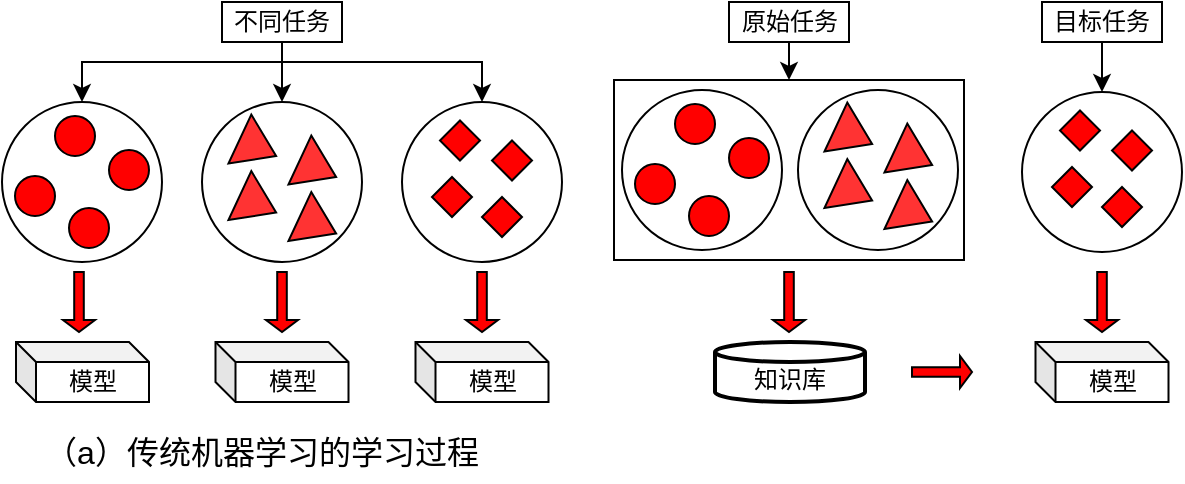 <mxfile version="23.1.7" type="github">
  <diagram name="第 1 页" id="_XbAmeb6i6jMnhbbcmUG">
    <mxGraphModel dx="724" dy="396" grid="1" gridSize="10" guides="1" tooltips="1" connect="1" arrows="1" fold="1" page="1" pageScale="1" pageWidth="827" pageHeight="1169" math="0" shadow="0">
      <root>
        <mxCell id="0" />
        <mxCell id="1" parent="0" />
        <mxCell id="0EOOm2tPZXN1vuOqis5f-53" value="" style="rounded=0;whiteSpace=wrap;html=1;" vertex="1" parent="1">
          <mxGeometry x="446" y="199" width="175" height="90" as="geometry" />
        </mxCell>
        <mxCell id="0EOOm2tPZXN1vuOqis5f-1" value="" style="ellipse;whiteSpace=wrap;html=1;aspect=fixed;" vertex="1" parent="1">
          <mxGeometry x="140" y="210" width="80" height="80" as="geometry" />
        </mxCell>
        <mxCell id="0EOOm2tPZXN1vuOqis5f-2" value="" style="ellipse;whiteSpace=wrap;html=1;aspect=fixed;fillStyle=auto;fillColor=#FF0000;" vertex="1" parent="1">
          <mxGeometry x="166.5" y="217" width="20" height="20" as="geometry" />
        </mxCell>
        <mxCell id="0EOOm2tPZXN1vuOqis5f-3" value="" style="ellipse;whiteSpace=wrap;html=1;aspect=fixed;fillStyle=auto;fillColor=#FF0000;" vertex="1" parent="1">
          <mxGeometry x="146.5" y="247" width="20" height="20" as="geometry" />
        </mxCell>
        <mxCell id="0EOOm2tPZXN1vuOqis5f-4" value="" style="ellipse;whiteSpace=wrap;html=1;aspect=fixed;fillStyle=auto;fillColor=#FF0000;" vertex="1" parent="1">
          <mxGeometry x="193.5" y="234" width="20" height="20" as="geometry" />
        </mxCell>
        <mxCell id="0EOOm2tPZXN1vuOqis5f-6" value="" style="ellipse;whiteSpace=wrap;html=1;aspect=fixed;fillStyle=auto;fillColor=#FF0000;" vertex="1" parent="1">
          <mxGeometry x="173.5" y="263" width="20" height="20" as="geometry" />
        </mxCell>
        <mxCell id="0EOOm2tPZXN1vuOqis5f-7" value="" style="ellipse;whiteSpace=wrap;html=1;aspect=fixed;" vertex="1" parent="1">
          <mxGeometry x="240" y="210" width="80" height="80" as="geometry" />
        </mxCell>
        <mxCell id="0EOOm2tPZXN1vuOqis5f-12" value="" style="triangle;whiteSpace=wrap;html=1;rotation=25;fillColor=#FF3333;container=0;" vertex="1" parent="1">
          <mxGeometry x="258" y="219.25" width="20" height="27" as="geometry" />
        </mxCell>
        <mxCell id="0EOOm2tPZXN1vuOqis5f-13" value="" style="triangle;whiteSpace=wrap;html=1;rotation=25;fillColor=#FF3333;container=0;" vertex="1" parent="1">
          <mxGeometry x="288" y="229.75" width="20" height="27" as="geometry" />
        </mxCell>
        <mxCell id="0EOOm2tPZXN1vuOqis5f-14" value="" style="triangle;whiteSpace=wrap;html=1;rotation=25;fillColor=#FF3333;container=0;" vertex="1" parent="1">
          <mxGeometry x="258" y="247.5" width="20" height="27" as="geometry" />
        </mxCell>
        <mxCell id="0EOOm2tPZXN1vuOqis5f-15" value="" style="triangle;whiteSpace=wrap;html=1;rotation=25;fillColor=#FF3333;container=0;" vertex="1" parent="1">
          <mxGeometry x="288" y="258" width="20" height="27" as="geometry" />
        </mxCell>
        <mxCell id="0EOOm2tPZXN1vuOqis5f-18" value="" style="ellipse;whiteSpace=wrap;html=1;aspect=fixed;" vertex="1" parent="1">
          <mxGeometry x="340" y="210" width="80" height="80" as="geometry" />
        </mxCell>
        <mxCell id="0EOOm2tPZXN1vuOqis5f-19" value="" style="rhombus;whiteSpace=wrap;html=1;fillColor=#FF0000;" vertex="1" parent="1">
          <mxGeometry x="359" y="219.25" width="20" height="20" as="geometry" />
        </mxCell>
        <mxCell id="0EOOm2tPZXN1vuOqis5f-23" value="" style="rhombus;whiteSpace=wrap;html=1;fillColor=#FF0000;" vertex="1" parent="1">
          <mxGeometry x="385" y="229.25" width="20" height="20" as="geometry" />
        </mxCell>
        <mxCell id="0EOOm2tPZXN1vuOqis5f-24" value="" style="rhombus;whiteSpace=wrap;html=1;fillColor=#FF0000;" vertex="1" parent="1">
          <mxGeometry x="355" y="247.5" width="20" height="20" as="geometry" />
        </mxCell>
        <mxCell id="0EOOm2tPZXN1vuOqis5f-25" value="" style="rhombus;whiteSpace=wrap;html=1;fillColor=#FF0000;" vertex="1" parent="1">
          <mxGeometry x="380" y="257.5" width="20" height="20" as="geometry" />
        </mxCell>
        <mxCell id="0EOOm2tPZXN1vuOqis5f-27" style="edgeStyle=orthogonalEdgeStyle;rounded=0;orthogonalLoop=1;jettySize=auto;html=1;exitX=0.5;exitY=1;exitDx=0;exitDy=0;entryX=0.5;entryY=0;entryDx=0;entryDy=0;" edge="1" parent="1" source="0EOOm2tPZXN1vuOqis5f-26" target="0EOOm2tPZXN1vuOqis5f-1">
          <mxGeometry relative="1" as="geometry">
            <Array as="points">
              <mxPoint x="180" y="190" />
            </Array>
          </mxGeometry>
        </mxCell>
        <mxCell id="0EOOm2tPZXN1vuOqis5f-28" style="edgeStyle=orthogonalEdgeStyle;rounded=0;orthogonalLoop=1;jettySize=auto;html=1;exitX=0.5;exitY=1;exitDx=0;exitDy=0;entryX=0.5;entryY=0;entryDx=0;entryDy=0;" edge="1" parent="1" source="0EOOm2tPZXN1vuOqis5f-26" target="0EOOm2tPZXN1vuOqis5f-7">
          <mxGeometry relative="1" as="geometry" />
        </mxCell>
        <mxCell id="0EOOm2tPZXN1vuOqis5f-29" style="edgeStyle=orthogonalEdgeStyle;rounded=0;orthogonalLoop=1;jettySize=auto;html=1;exitX=0.5;exitY=1;exitDx=0;exitDy=0;entryX=0.5;entryY=0;entryDx=0;entryDy=0;" edge="1" parent="1" source="0EOOm2tPZXN1vuOqis5f-26" target="0EOOm2tPZXN1vuOqis5f-18">
          <mxGeometry relative="1" as="geometry">
            <Array as="points">
              <mxPoint x="280" y="190" />
              <mxPoint x="380" y="190" />
            </Array>
          </mxGeometry>
        </mxCell>
        <mxCell id="0EOOm2tPZXN1vuOqis5f-26" value="不同任务" style="rounded=0;whiteSpace=wrap;html=1;" vertex="1" parent="1">
          <mxGeometry x="250" y="160" width="60" height="20" as="geometry" />
        </mxCell>
        <mxCell id="0EOOm2tPZXN1vuOqis5f-31" value="" style="shape=singleArrow;direction=south;whiteSpace=wrap;html=1;fillColor=#FF0000;" vertex="1" parent="1">
          <mxGeometry x="170.5" y="295" width="16" height="30" as="geometry" />
        </mxCell>
        <mxCell id="0EOOm2tPZXN1vuOqis5f-32" value="" style="shape=singleArrow;direction=south;whiteSpace=wrap;html=1;fillColor=#FF0000;" vertex="1" parent="1">
          <mxGeometry x="272" y="295" width="16" height="30" as="geometry" />
        </mxCell>
        <mxCell id="0EOOm2tPZXN1vuOqis5f-33" value="" style="shape=singleArrow;direction=south;whiteSpace=wrap;html=1;fillColor=#FF0000;" vertex="1" parent="1">
          <mxGeometry x="372" y="295" width="16" height="30" as="geometry" />
        </mxCell>
        <mxCell id="0EOOm2tPZXN1vuOqis5f-34" value="模型" style="shape=cube;whiteSpace=wrap;html=1;boundedLbl=1;backgroundOutline=1;darkOpacity=0.05;darkOpacity2=0.1;size=10;" vertex="1" parent="1">
          <mxGeometry x="147" y="330" width="66.5" height="30" as="geometry" />
        </mxCell>
        <mxCell id="0EOOm2tPZXN1vuOqis5f-35" value="模型" style="shape=cube;whiteSpace=wrap;html=1;boundedLbl=1;backgroundOutline=1;darkOpacity=0.05;darkOpacity2=0.1;size=10;" vertex="1" parent="1">
          <mxGeometry x="246.75" y="330" width="66.5" height="30" as="geometry" />
        </mxCell>
        <mxCell id="0EOOm2tPZXN1vuOqis5f-36" value="模型" style="shape=cube;whiteSpace=wrap;html=1;boundedLbl=1;backgroundOutline=1;darkOpacity=0.05;darkOpacity2=0.1;size=10;" vertex="1" parent="1">
          <mxGeometry x="346.75" y="330" width="66.5" height="30" as="geometry" />
        </mxCell>
        <mxCell id="0EOOm2tPZXN1vuOqis5f-37" value="&lt;font style=&quot;font-size: 16px;&quot;&gt;（a）传统机器学习的学习过程&lt;/font&gt;" style="text;html=1;align=center;verticalAlign=middle;whiteSpace=wrap;rounded=0;" vertex="1" parent="1">
          <mxGeometry x="150" y="370" width="240" height="30" as="geometry" />
        </mxCell>
        <mxCell id="0EOOm2tPZXN1vuOqis5f-38" value="" style="ellipse;whiteSpace=wrap;html=1;aspect=fixed;" vertex="1" parent="1">
          <mxGeometry x="450" y="204" width="80" height="80" as="geometry" />
        </mxCell>
        <mxCell id="0EOOm2tPZXN1vuOqis5f-39" value="" style="ellipse;whiteSpace=wrap;html=1;aspect=fixed;fillStyle=auto;fillColor=#FF0000;" vertex="1" parent="1">
          <mxGeometry x="476.5" y="211" width="20" height="20" as="geometry" />
        </mxCell>
        <mxCell id="0EOOm2tPZXN1vuOqis5f-40" value="" style="ellipse;whiteSpace=wrap;html=1;aspect=fixed;fillStyle=auto;fillColor=#FF0000;" vertex="1" parent="1">
          <mxGeometry x="456.5" y="241" width="20" height="20" as="geometry" />
        </mxCell>
        <mxCell id="0EOOm2tPZXN1vuOqis5f-41" value="" style="ellipse;whiteSpace=wrap;html=1;aspect=fixed;fillStyle=auto;fillColor=#FF0000;" vertex="1" parent="1">
          <mxGeometry x="503.5" y="228" width="20" height="20" as="geometry" />
        </mxCell>
        <mxCell id="0EOOm2tPZXN1vuOqis5f-42" value="" style="ellipse;whiteSpace=wrap;html=1;aspect=fixed;fillStyle=auto;fillColor=#FF0000;" vertex="1" parent="1">
          <mxGeometry x="483.5" y="257" width="20" height="20" as="geometry" />
        </mxCell>
        <mxCell id="0EOOm2tPZXN1vuOqis5f-43" value="" style="ellipse;whiteSpace=wrap;html=1;aspect=fixed;" vertex="1" parent="1">
          <mxGeometry x="538" y="204" width="80" height="80" as="geometry" />
        </mxCell>
        <mxCell id="0EOOm2tPZXN1vuOqis5f-44" value="" style="triangle;whiteSpace=wrap;html=1;rotation=25;fillColor=#FF3333;container=0;" vertex="1" parent="1">
          <mxGeometry x="556" y="213.25" width="20" height="27" as="geometry" />
        </mxCell>
        <mxCell id="0EOOm2tPZXN1vuOqis5f-45" value="" style="triangle;whiteSpace=wrap;html=1;rotation=25;fillColor=#FF3333;container=0;" vertex="1" parent="1">
          <mxGeometry x="586" y="223.75" width="20" height="27" as="geometry" />
        </mxCell>
        <mxCell id="0EOOm2tPZXN1vuOqis5f-46" value="" style="triangle;whiteSpace=wrap;html=1;rotation=25;fillColor=#FF3333;container=0;" vertex="1" parent="1">
          <mxGeometry x="556" y="241.5" width="20" height="27" as="geometry" />
        </mxCell>
        <mxCell id="0EOOm2tPZXN1vuOqis5f-47" value="" style="triangle;whiteSpace=wrap;html=1;rotation=25;fillColor=#FF3333;container=0;" vertex="1" parent="1">
          <mxGeometry x="586" y="252" width="20" height="27" as="geometry" />
        </mxCell>
        <mxCell id="0EOOm2tPZXN1vuOqis5f-48" value="" style="ellipse;whiteSpace=wrap;html=1;aspect=fixed;" vertex="1" parent="1">
          <mxGeometry x="650" y="205" width="80" height="80" as="geometry" />
        </mxCell>
        <mxCell id="0EOOm2tPZXN1vuOqis5f-49" value="" style="rhombus;whiteSpace=wrap;html=1;fillColor=#FF0000;" vertex="1" parent="1">
          <mxGeometry x="669" y="214.25" width="20" height="20" as="geometry" />
        </mxCell>
        <mxCell id="0EOOm2tPZXN1vuOqis5f-50" value="" style="rhombus;whiteSpace=wrap;html=1;fillColor=#FF0000;" vertex="1" parent="1">
          <mxGeometry x="695" y="224.25" width="20" height="20" as="geometry" />
        </mxCell>
        <mxCell id="0EOOm2tPZXN1vuOqis5f-51" value="" style="rhombus;whiteSpace=wrap;html=1;fillColor=#FF0000;" vertex="1" parent="1">
          <mxGeometry x="665" y="242.5" width="20" height="20" as="geometry" />
        </mxCell>
        <mxCell id="0EOOm2tPZXN1vuOqis5f-52" value="" style="rhombus;whiteSpace=wrap;html=1;fillColor=#FF0000;" vertex="1" parent="1">
          <mxGeometry x="690" y="252.5" width="20" height="20" as="geometry" />
        </mxCell>
        <mxCell id="0EOOm2tPZXN1vuOqis5f-58" style="edgeStyle=orthogonalEdgeStyle;rounded=0;orthogonalLoop=1;jettySize=auto;html=1;exitX=0.5;exitY=1;exitDx=0;exitDy=0;entryX=0.5;entryY=0;entryDx=0;entryDy=0;" edge="1" parent="1" source="0EOOm2tPZXN1vuOqis5f-55" target="0EOOm2tPZXN1vuOqis5f-53">
          <mxGeometry relative="1" as="geometry" />
        </mxCell>
        <mxCell id="0EOOm2tPZXN1vuOqis5f-55" value="原始任务" style="rounded=0;whiteSpace=wrap;html=1;" vertex="1" parent="1">
          <mxGeometry x="503.5" y="160" width="60" height="20" as="geometry" />
        </mxCell>
        <mxCell id="0EOOm2tPZXN1vuOqis5f-59" style="edgeStyle=orthogonalEdgeStyle;rounded=0;orthogonalLoop=1;jettySize=auto;html=1;exitX=0.5;exitY=1;exitDx=0;exitDy=0;entryX=0.5;entryY=0;entryDx=0;entryDy=0;" edge="1" parent="1" source="0EOOm2tPZXN1vuOqis5f-57" target="0EOOm2tPZXN1vuOqis5f-48">
          <mxGeometry relative="1" as="geometry" />
        </mxCell>
        <mxCell id="0EOOm2tPZXN1vuOqis5f-57" value="目标任务" style="rounded=0;whiteSpace=wrap;html=1;" vertex="1" parent="1">
          <mxGeometry x="660" y="160" width="60" height="20" as="geometry" />
        </mxCell>
        <mxCell id="0EOOm2tPZXN1vuOqis5f-60" value="" style="shape=singleArrow;direction=south;whiteSpace=wrap;html=1;fillColor=#FF0000;" vertex="1" parent="1">
          <mxGeometry x="525.5" y="295" width="16" height="30" as="geometry" />
        </mxCell>
        <mxCell id="0EOOm2tPZXN1vuOqis5f-62" value="" style="strokeWidth=2;html=1;shape=mxgraph.flowchart.database;whiteSpace=wrap;" vertex="1" parent="1">
          <mxGeometry x="496.5" y="330" width="75" height="30" as="geometry" />
        </mxCell>
        <mxCell id="0EOOm2tPZXN1vuOqis5f-63" value="知识库" style="text;html=1;align=center;verticalAlign=middle;whiteSpace=wrap;rounded=0;" vertex="1" parent="1">
          <mxGeometry x="504" y="334" width="60" height="30" as="geometry" />
        </mxCell>
        <mxCell id="0EOOm2tPZXN1vuOqis5f-64" value="模型" style="shape=cube;whiteSpace=wrap;html=1;boundedLbl=1;backgroundOutline=1;darkOpacity=0.05;darkOpacity2=0.1;size=10;" vertex="1" parent="1">
          <mxGeometry x="656.75" y="330" width="66.5" height="30" as="geometry" />
        </mxCell>
        <mxCell id="0EOOm2tPZXN1vuOqis5f-65" value="" style="shape=singleArrow;direction=south;whiteSpace=wrap;html=1;fillColor=#FF0000;" vertex="1" parent="1">
          <mxGeometry x="682" y="295" width="16" height="30" as="geometry" />
        </mxCell>
        <mxCell id="0EOOm2tPZXN1vuOqis5f-66" value="" style="shape=singleArrow;direction=south;whiteSpace=wrap;html=1;fillColor=#FF0000;fontStyle=1;rotation=-90;" vertex="1" parent="1">
          <mxGeometry x="602" y="330" width="16" height="30" as="geometry" />
        </mxCell>
      </root>
    </mxGraphModel>
  </diagram>
</mxfile>
